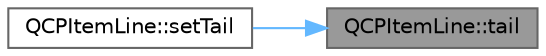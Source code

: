 digraph "QCPItemLine::tail"
{
 // LATEX_PDF_SIZE
  bgcolor="transparent";
  edge [fontname=Helvetica,fontsize=10,labelfontname=Helvetica,labelfontsize=10];
  node [fontname=Helvetica,fontsize=10,shape=box,height=0.2,width=0.4];
  rankdir="RL";
  Node1 [label="QCPItemLine::tail",height=0.2,width=0.4,color="gray40", fillcolor="grey60", style="filled", fontcolor="black",tooltip=" "];
  Node1 -> Node2 [dir="back",color="steelblue1",style="solid"];
  Node2 [label="QCPItemLine::setTail",height=0.2,width=0.4,color="grey40", fillcolor="white", style="filled",URL="$class_q_c_p_item_line.html#ac264222c3297a7efe33df9345c811a5f",tooltip=" "];
}
